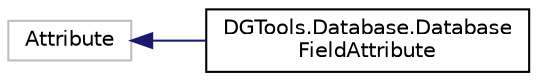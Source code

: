 digraph "Graphical Class Hierarchy"
{
 // LATEX_PDF_SIZE
  edge [fontname="Helvetica",fontsize="10",labelfontname="Helvetica",labelfontsize="10"];
  node [fontname="Helvetica",fontsize="10",shape=record];
  rankdir="LR";
  Node19 [label="Attribute",height=0.2,width=0.4,color="grey75", fillcolor="white", style="filled",tooltip=" "];
  Node19 -> Node0 [dir="back",color="midnightblue",fontsize="10",style="solid",fontname="Helvetica"];
  Node0 [label="DGTools.Database.Database\lFieldAttribute",height=0.2,width=0.4,color="black", fillcolor="white", style="filled",URL="$class_d_g_tools_1_1_database_1_1_database_field_attribute.html",tooltip=" "];
}
